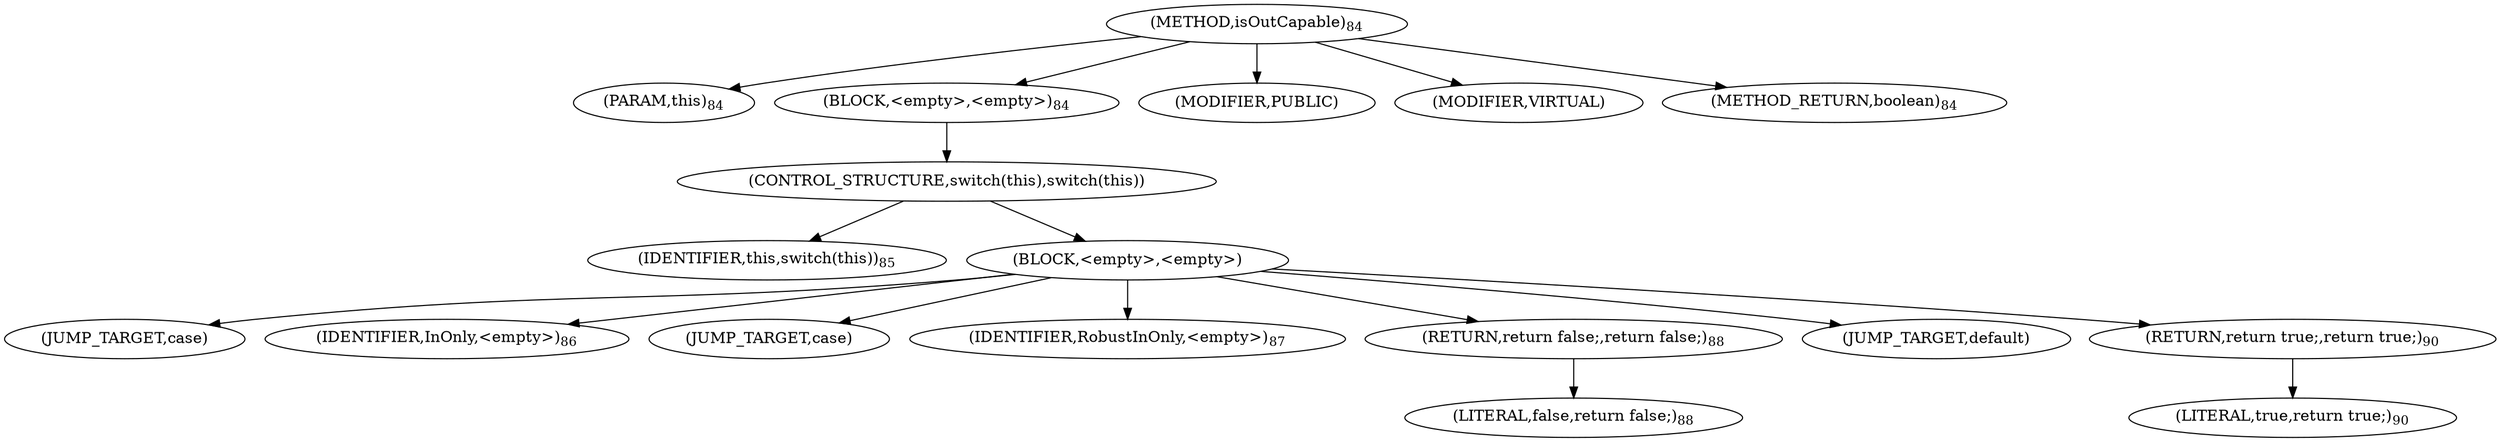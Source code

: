 digraph "isOutCapable" {  
"109" [label = <(METHOD,isOutCapable)<SUB>84</SUB>> ]
"11" [label = <(PARAM,this)<SUB>84</SUB>> ]
"110" [label = <(BLOCK,&lt;empty&gt;,&lt;empty&gt;)<SUB>84</SUB>> ]
"111" [label = <(CONTROL_STRUCTURE,switch(this),switch(this))> ]
"10" [label = <(IDENTIFIER,this,switch(this))<SUB>85</SUB>> ]
"112" [label = <(BLOCK,&lt;empty&gt;,&lt;empty&gt;)> ]
"113" [label = <(JUMP_TARGET,case)> ]
"114" [label = <(IDENTIFIER,InOnly,&lt;empty&gt;)<SUB>86</SUB>> ]
"115" [label = <(JUMP_TARGET,case)> ]
"116" [label = <(IDENTIFIER,RobustInOnly,&lt;empty&gt;)<SUB>87</SUB>> ]
"117" [label = <(RETURN,return false;,return false;)<SUB>88</SUB>> ]
"118" [label = <(LITERAL,false,return false;)<SUB>88</SUB>> ]
"119" [label = <(JUMP_TARGET,default)> ]
"120" [label = <(RETURN,return true;,return true;)<SUB>90</SUB>> ]
"121" [label = <(LITERAL,true,return true;)<SUB>90</SUB>> ]
"122" [label = <(MODIFIER,PUBLIC)> ]
"123" [label = <(MODIFIER,VIRTUAL)> ]
"124" [label = <(METHOD_RETURN,boolean)<SUB>84</SUB>> ]
  "109" -> "11" 
  "109" -> "110" 
  "109" -> "122" 
  "109" -> "123" 
  "109" -> "124" 
  "110" -> "111" 
  "111" -> "10" 
  "111" -> "112" 
  "112" -> "113" 
  "112" -> "114" 
  "112" -> "115" 
  "112" -> "116" 
  "112" -> "117" 
  "112" -> "119" 
  "112" -> "120" 
  "117" -> "118" 
  "120" -> "121" 
}
